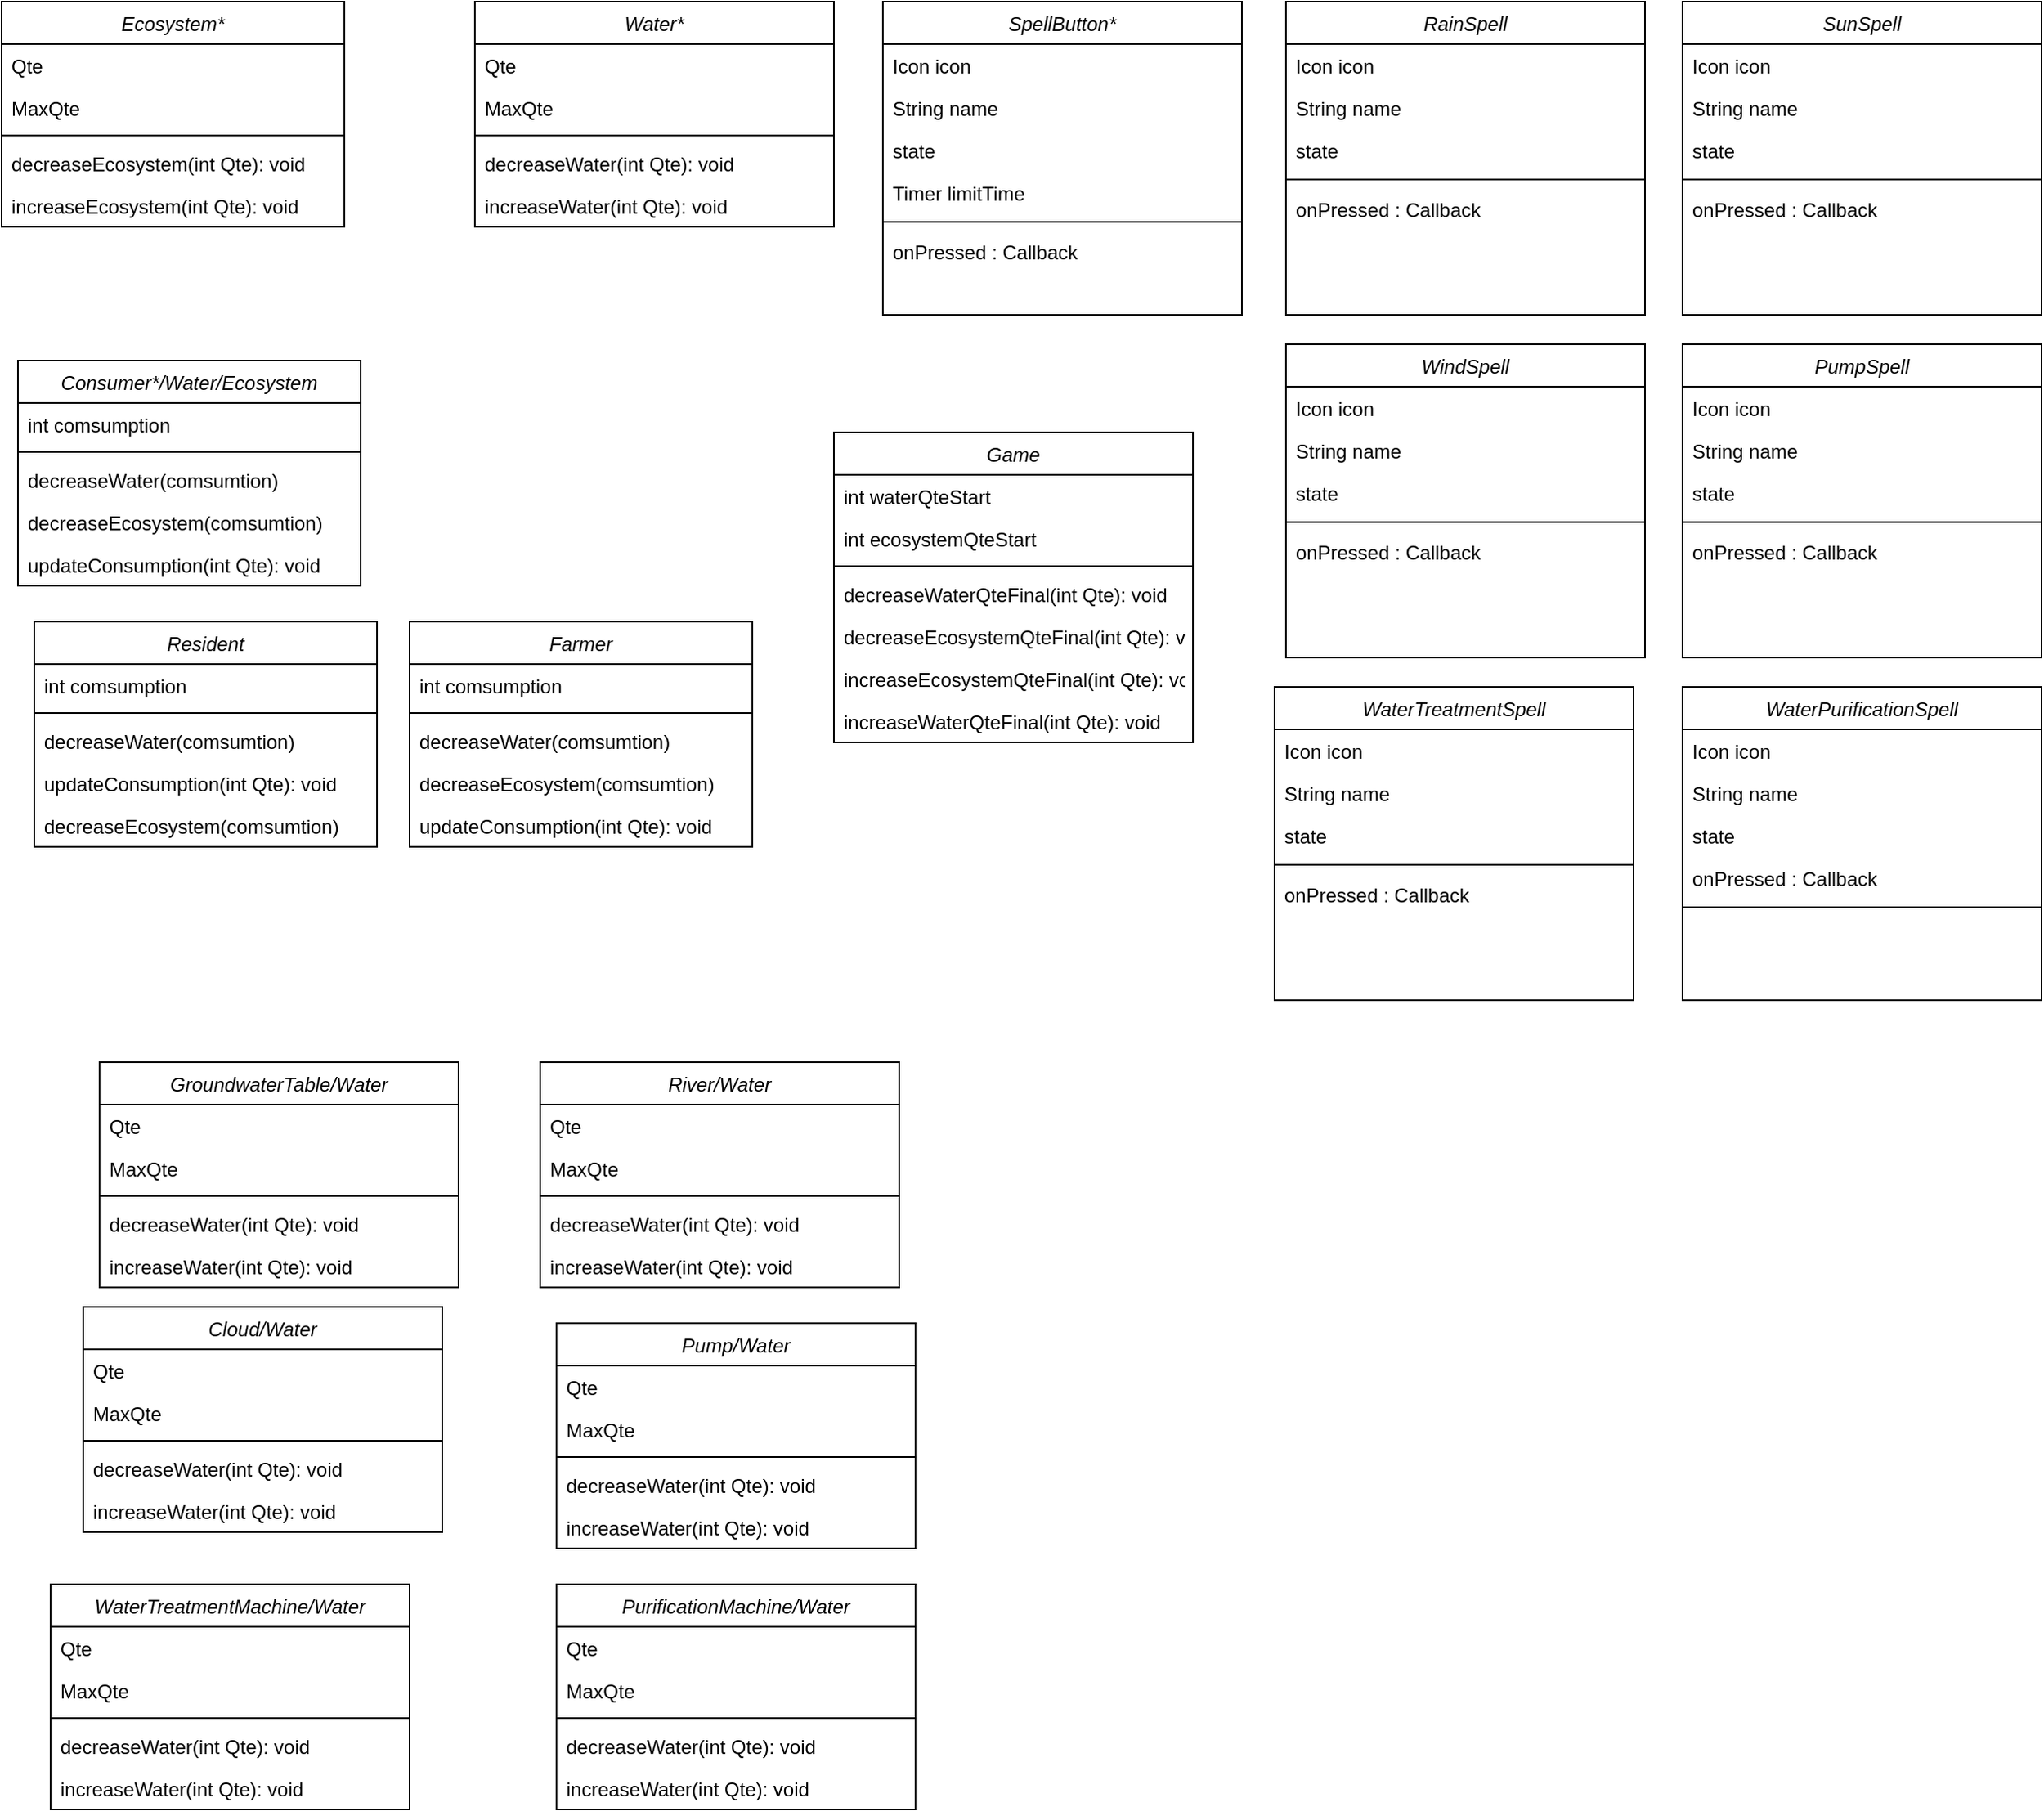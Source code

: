 <mxfile version="15.8.6" type="github">
  <diagram id="C5RBs43oDa-KdzZeNtuy" name="Page-1">
    <mxGraphModel dx="1422" dy="762" grid="1" gridSize="10" guides="1" tooltips="1" connect="1" arrows="1" fold="1" page="1" pageScale="1" pageWidth="827" pageHeight="1169" math="0" shadow="0">
      <root>
        <mxCell id="WIyWlLk6GJQsqaUBKTNV-0" />
        <mxCell id="WIyWlLk6GJQsqaUBKTNV-1" parent="WIyWlLk6GJQsqaUBKTNV-0" />
        <mxCell id="zkfFHV4jXpPFQw0GAbJ--0" value="Ecosystem*" style="swimlane;fontStyle=2;align=center;verticalAlign=top;childLayout=stackLayout;horizontal=1;startSize=26;horizontalStack=0;resizeParent=1;resizeLast=0;collapsible=1;marginBottom=0;rounded=0;shadow=0;strokeWidth=1;" parent="WIyWlLk6GJQsqaUBKTNV-1" vertex="1">
          <mxGeometry x="40" y="80" width="210" height="138" as="geometry">
            <mxRectangle x="230" y="140" width="160" height="26" as="alternateBounds" />
          </mxGeometry>
        </mxCell>
        <mxCell id="zkfFHV4jXpPFQw0GAbJ--1" value="Qte" style="text;align=left;verticalAlign=top;spacingLeft=4;spacingRight=4;overflow=hidden;rotatable=0;points=[[0,0.5],[1,0.5]];portConstraint=eastwest;" parent="zkfFHV4jXpPFQw0GAbJ--0" vertex="1">
          <mxGeometry y="26" width="210" height="26" as="geometry" />
        </mxCell>
        <mxCell id="zkfFHV4jXpPFQw0GAbJ--2" value="MaxQte" style="text;align=left;verticalAlign=top;spacingLeft=4;spacingRight=4;overflow=hidden;rotatable=0;points=[[0,0.5],[1,0.5]];portConstraint=eastwest;rounded=0;shadow=0;html=0;" parent="zkfFHV4jXpPFQw0GAbJ--0" vertex="1">
          <mxGeometry y="52" width="210" height="26" as="geometry" />
        </mxCell>
        <mxCell id="zkfFHV4jXpPFQw0GAbJ--4" value="" style="line;html=1;strokeWidth=1;align=left;verticalAlign=middle;spacingTop=-1;spacingLeft=3;spacingRight=3;rotatable=0;labelPosition=right;points=[];portConstraint=eastwest;" parent="zkfFHV4jXpPFQw0GAbJ--0" vertex="1">
          <mxGeometry y="78" width="210" height="8" as="geometry" />
        </mxCell>
        <mxCell id="zkfFHV4jXpPFQw0GAbJ--5" value="decreaseEcosystem(int Qte): void" style="text;align=left;verticalAlign=top;spacingLeft=4;spacingRight=4;overflow=hidden;rotatable=0;points=[[0,0.5],[1,0.5]];portConstraint=eastwest;" parent="zkfFHV4jXpPFQw0GAbJ--0" vertex="1">
          <mxGeometry y="86" width="210" height="26" as="geometry" />
        </mxCell>
        <mxCell id="nqEdvF_mnoYZQ2Jsdnw8-0" value="increaseEcosystem(int Qte): void" style="text;align=left;verticalAlign=top;spacingLeft=4;spacingRight=4;overflow=hidden;rotatable=0;points=[[0,0.5],[1,0.5]];portConstraint=eastwest;" parent="zkfFHV4jXpPFQw0GAbJ--0" vertex="1">
          <mxGeometry y="112" width="210" height="26" as="geometry" />
        </mxCell>
        <mxCell id="nqEdvF_mnoYZQ2Jsdnw8-1" value="Water*" style="swimlane;fontStyle=2;align=center;verticalAlign=top;childLayout=stackLayout;horizontal=1;startSize=26;horizontalStack=0;resizeParent=1;resizeLast=0;collapsible=1;marginBottom=0;rounded=0;shadow=0;strokeWidth=1;" parent="WIyWlLk6GJQsqaUBKTNV-1" vertex="1">
          <mxGeometry x="330" y="80" width="220" height="138" as="geometry">
            <mxRectangle x="230" y="140" width="160" height="26" as="alternateBounds" />
          </mxGeometry>
        </mxCell>
        <mxCell id="nqEdvF_mnoYZQ2Jsdnw8-2" value="Qte" style="text;align=left;verticalAlign=top;spacingLeft=4;spacingRight=4;overflow=hidden;rotatable=0;points=[[0,0.5],[1,0.5]];portConstraint=eastwest;" parent="nqEdvF_mnoYZQ2Jsdnw8-1" vertex="1">
          <mxGeometry y="26" width="220" height="26" as="geometry" />
        </mxCell>
        <mxCell id="nqEdvF_mnoYZQ2Jsdnw8-3" value="MaxQte" style="text;align=left;verticalAlign=top;spacingLeft=4;spacingRight=4;overflow=hidden;rotatable=0;points=[[0,0.5],[1,0.5]];portConstraint=eastwest;rounded=0;shadow=0;html=0;" parent="nqEdvF_mnoYZQ2Jsdnw8-1" vertex="1">
          <mxGeometry y="52" width="220" height="26" as="geometry" />
        </mxCell>
        <mxCell id="nqEdvF_mnoYZQ2Jsdnw8-4" value="" style="line;html=1;strokeWidth=1;align=left;verticalAlign=middle;spacingTop=-1;spacingLeft=3;spacingRight=3;rotatable=0;labelPosition=right;points=[];portConstraint=eastwest;" parent="nqEdvF_mnoYZQ2Jsdnw8-1" vertex="1">
          <mxGeometry y="78" width="220" height="8" as="geometry" />
        </mxCell>
        <mxCell id="nqEdvF_mnoYZQ2Jsdnw8-5" value="decreaseWater(int Qte): void" style="text;align=left;verticalAlign=top;spacingLeft=4;spacingRight=4;overflow=hidden;rotatable=0;points=[[0,0.5],[1,0.5]];portConstraint=eastwest;" parent="nqEdvF_mnoYZQ2Jsdnw8-1" vertex="1">
          <mxGeometry y="86" width="220" height="26" as="geometry" />
        </mxCell>
        <mxCell id="nqEdvF_mnoYZQ2Jsdnw8-6" value="increaseWater(int Qte): void" style="text;align=left;verticalAlign=top;spacingLeft=4;spacingRight=4;overflow=hidden;rotatable=0;points=[[0,0.5],[1,0.5]];portConstraint=eastwest;" parent="nqEdvF_mnoYZQ2Jsdnw8-1" vertex="1">
          <mxGeometry y="112" width="220" height="26" as="geometry" />
        </mxCell>
        <mxCell id="nqEdvF_mnoYZQ2Jsdnw8-7" value="SpellButton*" style="swimlane;fontStyle=2;align=center;verticalAlign=top;childLayout=stackLayout;horizontal=1;startSize=26;horizontalStack=0;resizeParent=1;resizeLast=0;collapsible=1;marginBottom=0;rounded=0;shadow=0;strokeWidth=1;" parent="WIyWlLk6GJQsqaUBKTNV-1" vertex="1">
          <mxGeometry x="580" y="80" width="220" height="192" as="geometry">
            <mxRectangle x="230" y="140" width="160" height="26" as="alternateBounds" />
          </mxGeometry>
        </mxCell>
        <mxCell id="nqEdvF_mnoYZQ2Jsdnw8-8" value="Icon icon" style="text;align=left;verticalAlign=top;spacingLeft=4;spacingRight=4;overflow=hidden;rotatable=0;points=[[0,0.5],[1,0.5]];portConstraint=eastwest;" parent="nqEdvF_mnoYZQ2Jsdnw8-7" vertex="1">
          <mxGeometry y="26" width="220" height="26" as="geometry" />
        </mxCell>
        <mxCell id="nqEdvF_mnoYZQ2Jsdnw8-9" value="String name" style="text;align=left;verticalAlign=top;spacingLeft=4;spacingRight=4;overflow=hidden;rotatable=0;points=[[0,0.5],[1,0.5]];portConstraint=eastwest;rounded=0;shadow=0;html=0;" parent="nqEdvF_mnoYZQ2Jsdnw8-7" vertex="1">
          <mxGeometry y="52" width="220" height="26" as="geometry" />
        </mxCell>
        <mxCell id="nqEdvF_mnoYZQ2Jsdnw8-14" value="state" style="text;align=left;verticalAlign=top;spacingLeft=4;spacingRight=4;overflow=hidden;rotatable=0;points=[[0,0.5],[1,0.5]];portConstraint=eastwest;rounded=0;shadow=0;html=0;" parent="nqEdvF_mnoYZQ2Jsdnw8-7" vertex="1">
          <mxGeometry y="78" width="220" height="26" as="geometry" />
        </mxCell>
        <mxCell id="oT5pL29yHz4cGsbpl9JI-1" value="Timer limitTime" style="text;align=left;verticalAlign=top;spacingLeft=4;spacingRight=4;overflow=hidden;rotatable=0;points=[[0,0.5],[1,0.5]];portConstraint=eastwest;rounded=0;shadow=0;html=0;" parent="nqEdvF_mnoYZQ2Jsdnw8-7" vertex="1">
          <mxGeometry y="104" width="220" height="26" as="geometry" />
        </mxCell>
        <mxCell id="nqEdvF_mnoYZQ2Jsdnw8-10" value="" style="line;html=1;strokeWidth=1;align=left;verticalAlign=middle;spacingTop=-1;spacingLeft=3;spacingRight=3;rotatable=0;labelPosition=right;points=[];portConstraint=eastwest;" parent="nqEdvF_mnoYZQ2Jsdnw8-7" vertex="1">
          <mxGeometry y="130" width="220" height="10" as="geometry" />
        </mxCell>
        <mxCell id="nqEdvF_mnoYZQ2Jsdnw8-13" value="onPressed : Callback" style="text;align=left;verticalAlign=top;spacingLeft=4;spacingRight=4;overflow=hidden;rotatable=0;points=[[0,0.5],[1,0.5]];portConstraint=eastwest;rounded=0;shadow=0;html=0;" parent="nqEdvF_mnoYZQ2Jsdnw8-7" vertex="1">
          <mxGeometry y="140" width="220" height="26" as="geometry" />
        </mxCell>
        <mxCell id="nqEdvF_mnoYZQ2Jsdnw8-15" value="RainSpell" style="swimlane;fontStyle=2;align=center;verticalAlign=top;childLayout=stackLayout;horizontal=1;startSize=26;horizontalStack=0;resizeParent=1;resizeLast=0;collapsible=1;marginBottom=0;rounded=0;shadow=0;strokeWidth=1;" parent="WIyWlLk6GJQsqaUBKTNV-1" vertex="1">
          <mxGeometry x="827" y="80" width="220" height="192" as="geometry">
            <mxRectangle x="230" y="140" width="160" height="26" as="alternateBounds" />
          </mxGeometry>
        </mxCell>
        <mxCell id="nqEdvF_mnoYZQ2Jsdnw8-16" value="Icon icon" style="text;align=left;verticalAlign=top;spacingLeft=4;spacingRight=4;overflow=hidden;rotatable=0;points=[[0,0.5],[1,0.5]];portConstraint=eastwest;" parent="nqEdvF_mnoYZQ2Jsdnw8-15" vertex="1">
          <mxGeometry y="26" width="220" height="26" as="geometry" />
        </mxCell>
        <mxCell id="nqEdvF_mnoYZQ2Jsdnw8-17" value="String name" style="text;align=left;verticalAlign=top;spacingLeft=4;spacingRight=4;overflow=hidden;rotatable=0;points=[[0,0.5],[1,0.5]];portConstraint=eastwest;rounded=0;shadow=0;html=0;" parent="nqEdvF_mnoYZQ2Jsdnw8-15" vertex="1">
          <mxGeometry y="52" width="220" height="26" as="geometry" />
        </mxCell>
        <mxCell id="nqEdvF_mnoYZQ2Jsdnw8-19" value="state" style="text;align=left;verticalAlign=top;spacingLeft=4;spacingRight=4;overflow=hidden;rotatable=0;points=[[0,0.5],[1,0.5]];portConstraint=eastwest;rounded=0;shadow=0;html=0;" parent="nqEdvF_mnoYZQ2Jsdnw8-15" vertex="1">
          <mxGeometry y="78" width="220" height="26" as="geometry" />
        </mxCell>
        <mxCell id="nqEdvF_mnoYZQ2Jsdnw8-20" value="" style="line;html=1;strokeWidth=1;align=left;verticalAlign=middle;spacingTop=-1;spacingLeft=3;spacingRight=3;rotatable=0;labelPosition=right;points=[];portConstraint=eastwest;" parent="nqEdvF_mnoYZQ2Jsdnw8-15" vertex="1">
          <mxGeometry y="104" width="220" height="10" as="geometry" />
        </mxCell>
        <mxCell id="nqEdvF_mnoYZQ2Jsdnw8-23" value="onPressed : Callback" style="text;align=left;verticalAlign=top;spacingLeft=4;spacingRight=4;overflow=hidden;rotatable=0;points=[[0,0.5],[1,0.5]];portConstraint=eastwest;rounded=0;shadow=0;html=0;" parent="nqEdvF_mnoYZQ2Jsdnw8-15" vertex="1">
          <mxGeometry y="114" width="220" height="26" as="geometry" />
        </mxCell>
        <mxCell id="nqEdvF_mnoYZQ2Jsdnw8-24" value="SunSpell" style="swimlane;fontStyle=2;align=center;verticalAlign=top;childLayout=stackLayout;horizontal=1;startSize=26;horizontalStack=0;resizeParent=1;resizeLast=0;collapsible=1;marginBottom=0;rounded=0;shadow=0;strokeWidth=1;" parent="WIyWlLk6GJQsqaUBKTNV-1" vertex="1">
          <mxGeometry x="1070" y="80" width="220" height="192" as="geometry">
            <mxRectangle x="230" y="140" width="160" height="26" as="alternateBounds" />
          </mxGeometry>
        </mxCell>
        <mxCell id="nqEdvF_mnoYZQ2Jsdnw8-25" value="Icon icon" style="text;align=left;verticalAlign=top;spacingLeft=4;spacingRight=4;overflow=hidden;rotatable=0;points=[[0,0.5],[1,0.5]];portConstraint=eastwest;" parent="nqEdvF_mnoYZQ2Jsdnw8-24" vertex="1">
          <mxGeometry y="26" width="220" height="26" as="geometry" />
        </mxCell>
        <mxCell id="nqEdvF_mnoYZQ2Jsdnw8-26" value="String name" style="text;align=left;verticalAlign=top;spacingLeft=4;spacingRight=4;overflow=hidden;rotatable=0;points=[[0,0.5],[1,0.5]];portConstraint=eastwest;rounded=0;shadow=0;html=0;" parent="nqEdvF_mnoYZQ2Jsdnw8-24" vertex="1">
          <mxGeometry y="52" width="220" height="26" as="geometry" />
        </mxCell>
        <mxCell id="nqEdvF_mnoYZQ2Jsdnw8-27" value="state" style="text;align=left;verticalAlign=top;spacingLeft=4;spacingRight=4;overflow=hidden;rotatable=0;points=[[0,0.5],[1,0.5]];portConstraint=eastwest;rounded=0;shadow=0;html=0;" parent="nqEdvF_mnoYZQ2Jsdnw8-24" vertex="1">
          <mxGeometry y="78" width="220" height="26" as="geometry" />
        </mxCell>
        <mxCell id="nqEdvF_mnoYZQ2Jsdnw8-28" value="" style="line;html=1;strokeWidth=1;align=left;verticalAlign=middle;spacingTop=-1;spacingLeft=3;spacingRight=3;rotatable=0;labelPosition=right;points=[];portConstraint=eastwest;" parent="nqEdvF_mnoYZQ2Jsdnw8-24" vertex="1">
          <mxGeometry y="104" width="220" height="10" as="geometry" />
        </mxCell>
        <mxCell id="nqEdvF_mnoYZQ2Jsdnw8-29" value="onPressed : Callback" style="text;align=left;verticalAlign=top;spacingLeft=4;spacingRight=4;overflow=hidden;rotatable=0;points=[[0,0.5],[1,0.5]];portConstraint=eastwest;rounded=0;shadow=0;html=0;" parent="nqEdvF_mnoYZQ2Jsdnw8-24" vertex="1">
          <mxGeometry y="114" width="220" height="26" as="geometry" />
        </mxCell>
        <mxCell id="nqEdvF_mnoYZQ2Jsdnw8-30" value="WindSpell" style="swimlane;fontStyle=2;align=center;verticalAlign=top;childLayout=stackLayout;horizontal=1;startSize=26;horizontalStack=0;resizeParent=1;resizeLast=0;collapsible=1;marginBottom=0;rounded=0;shadow=0;strokeWidth=1;" parent="WIyWlLk6GJQsqaUBKTNV-1" vertex="1">
          <mxGeometry x="827" y="290" width="220" height="192" as="geometry">
            <mxRectangle x="230" y="140" width="160" height="26" as="alternateBounds" />
          </mxGeometry>
        </mxCell>
        <mxCell id="nqEdvF_mnoYZQ2Jsdnw8-31" value="Icon icon" style="text;align=left;verticalAlign=top;spacingLeft=4;spacingRight=4;overflow=hidden;rotatable=0;points=[[0,0.5],[1,0.5]];portConstraint=eastwest;" parent="nqEdvF_mnoYZQ2Jsdnw8-30" vertex="1">
          <mxGeometry y="26" width="220" height="26" as="geometry" />
        </mxCell>
        <mxCell id="nqEdvF_mnoYZQ2Jsdnw8-32" value="String name" style="text;align=left;verticalAlign=top;spacingLeft=4;spacingRight=4;overflow=hidden;rotatable=0;points=[[0,0.5],[1,0.5]];portConstraint=eastwest;rounded=0;shadow=0;html=0;" parent="nqEdvF_mnoYZQ2Jsdnw8-30" vertex="1">
          <mxGeometry y="52" width="220" height="26" as="geometry" />
        </mxCell>
        <mxCell id="nqEdvF_mnoYZQ2Jsdnw8-33" value="state" style="text;align=left;verticalAlign=top;spacingLeft=4;spacingRight=4;overflow=hidden;rotatable=0;points=[[0,0.5],[1,0.5]];portConstraint=eastwest;rounded=0;shadow=0;html=0;" parent="nqEdvF_mnoYZQ2Jsdnw8-30" vertex="1">
          <mxGeometry y="78" width="220" height="26" as="geometry" />
        </mxCell>
        <mxCell id="nqEdvF_mnoYZQ2Jsdnw8-34" value="" style="line;html=1;strokeWidth=1;align=left;verticalAlign=middle;spacingTop=-1;spacingLeft=3;spacingRight=3;rotatable=0;labelPosition=right;points=[];portConstraint=eastwest;" parent="nqEdvF_mnoYZQ2Jsdnw8-30" vertex="1">
          <mxGeometry y="104" width="220" height="10" as="geometry" />
        </mxCell>
        <mxCell id="nqEdvF_mnoYZQ2Jsdnw8-35" value="onPressed : Callback" style="text;align=left;verticalAlign=top;spacingLeft=4;spacingRight=4;overflow=hidden;rotatable=0;points=[[0,0.5],[1,0.5]];portConstraint=eastwest;rounded=0;shadow=0;html=0;" parent="nqEdvF_mnoYZQ2Jsdnw8-30" vertex="1">
          <mxGeometry y="114" width="220" height="26" as="geometry" />
        </mxCell>
        <mxCell id="nqEdvF_mnoYZQ2Jsdnw8-36" value="PumpSpell" style="swimlane;fontStyle=2;align=center;verticalAlign=top;childLayout=stackLayout;horizontal=1;startSize=26;horizontalStack=0;resizeParent=1;resizeLast=0;collapsible=1;marginBottom=0;rounded=0;shadow=0;strokeWidth=1;" parent="WIyWlLk6GJQsqaUBKTNV-1" vertex="1">
          <mxGeometry x="1070" y="290" width="220" height="192" as="geometry">
            <mxRectangle x="230" y="140" width="160" height="26" as="alternateBounds" />
          </mxGeometry>
        </mxCell>
        <mxCell id="nqEdvF_mnoYZQ2Jsdnw8-37" value="Icon icon" style="text;align=left;verticalAlign=top;spacingLeft=4;spacingRight=4;overflow=hidden;rotatable=0;points=[[0,0.5],[1,0.5]];portConstraint=eastwest;" parent="nqEdvF_mnoYZQ2Jsdnw8-36" vertex="1">
          <mxGeometry y="26" width="220" height="26" as="geometry" />
        </mxCell>
        <mxCell id="nqEdvF_mnoYZQ2Jsdnw8-38" value="String name" style="text;align=left;verticalAlign=top;spacingLeft=4;spacingRight=4;overflow=hidden;rotatable=0;points=[[0,0.5],[1,0.5]];portConstraint=eastwest;rounded=0;shadow=0;html=0;" parent="nqEdvF_mnoYZQ2Jsdnw8-36" vertex="1">
          <mxGeometry y="52" width="220" height="26" as="geometry" />
        </mxCell>
        <mxCell id="nqEdvF_mnoYZQ2Jsdnw8-39" value="state" style="text;align=left;verticalAlign=top;spacingLeft=4;spacingRight=4;overflow=hidden;rotatable=0;points=[[0,0.5],[1,0.5]];portConstraint=eastwest;rounded=0;shadow=0;html=0;" parent="nqEdvF_mnoYZQ2Jsdnw8-36" vertex="1">
          <mxGeometry y="78" width="220" height="26" as="geometry" />
        </mxCell>
        <mxCell id="nqEdvF_mnoYZQ2Jsdnw8-40" value="" style="line;html=1;strokeWidth=1;align=left;verticalAlign=middle;spacingTop=-1;spacingLeft=3;spacingRight=3;rotatable=0;labelPosition=right;points=[];portConstraint=eastwest;" parent="nqEdvF_mnoYZQ2Jsdnw8-36" vertex="1">
          <mxGeometry y="104" width="220" height="10" as="geometry" />
        </mxCell>
        <mxCell id="nqEdvF_mnoYZQ2Jsdnw8-41" value="onPressed : Callback" style="text;align=left;verticalAlign=top;spacingLeft=4;spacingRight=4;overflow=hidden;rotatable=0;points=[[0,0.5],[1,0.5]];portConstraint=eastwest;rounded=0;shadow=0;html=0;" parent="nqEdvF_mnoYZQ2Jsdnw8-36" vertex="1">
          <mxGeometry y="114" width="220" height="26" as="geometry" />
        </mxCell>
        <mxCell id="nqEdvF_mnoYZQ2Jsdnw8-42" value="WaterTreatmentSpell" style="swimlane;fontStyle=2;align=center;verticalAlign=top;childLayout=stackLayout;horizontal=1;startSize=26;horizontalStack=0;resizeParent=1;resizeLast=0;collapsible=1;marginBottom=0;rounded=0;shadow=0;strokeWidth=1;" parent="WIyWlLk6GJQsqaUBKTNV-1" vertex="1">
          <mxGeometry x="820" y="500" width="220" height="192" as="geometry">
            <mxRectangle x="230" y="140" width="160" height="26" as="alternateBounds" />
          </mxGeometry>
        </mxCell>
        <mxCell id="nqEdvF_mnoYZQ2Jsdnw8-43" value="Icon icon" style="text;align=left;verticalAlign=top;spacingLeft=4;spacingRight=4;overflow=hidden;rotatable=0;points=[[0,0.5],[1,0.5]];portConstraint=eastwest;" parent="nqEdvF_mnoYZQ2Jsdnw8-42" vertex="1">
          <mxGeometry y="26" width="220" height="26" as="geometry" />
        </mxCell>
        <mxCell id="nqEdvF_mnoYZQ2Jsdnw8-44" value="String name" style="text;align=left;verticalAlign=top;spacingLeft=4;spacingRight=4;overflow=hidden;rotatable=0;points=[[0,0.5],[1,0.5]];portConstraint=eastwest;rounded=0;shadow=0;html=0;" parent="nqEdvF_mnoYZQ2Jsdnw8-42" vertex="1">
          <mxGeometry y="52" width="220" height="26" as="geometry" />
        </mxCell>
        <mxCell id="nqEdvF_mnoYZQ2Jsdnw8-45" value="state" style="text;align=left;verticalAlign=top;spacingLeft=4;spacingRight=4;overflow=hidden;rotatable=0;points=[[0,0.5],[1,0.5]];portConstraint=eastwest;rounded=0;shadow=0;html=0;" parent="nqEdvF_mnoYZQ2Jsdnw8-42" vertex="1">
          <mxGeometry y="78" width="220" height="26" as="geometry" />
        </mxCell>
        <mxCell id="nqEdvF_mnoYZQ2Jsdnw8-46" value="" style="line;html=1;strokeWidth=1;align=left;verticalAlign=middle;spacingTop=-1;spacingLeft=3;spacingRight=3;rotatable=0;labelPosition=right;points=[];portConstraint=eastwest;" parent="nqEdvF_mnoYZQ2Jsdnw8-42" vertex="1">
          <mxGeometry y="104" width="220" height="10" as="geometry" />
        </mxCell>
        <mxCell id="nqEdvF_mnoYZQ2Jsdnw8-47" value="onPressed : Callback" style="text;align=left;verticalAlign=top;spacingLeft=4;spacingRight=4;overflow=hidden;rotatable=0;points=[[0,0.5],[1,0.5]];portConstraint=eastwest;rounded=0;shadow=0;html=0;" parent="nqEdvF_mnoYZQ2Jsdnw8-42" vertex="1">
          <mxGeometry y="114" width="220" height="26" as="geometry" />
        </mxCell>
        <mxCell id="nqEdvF_mnoYZQ2Jsdnw8-48" value="WaterPurificationSpell" style="swimlane;fontStyle=2;align=center;verticalAlign=top;childLayout=stackLayout;horizontal=1;startSize=26;horizontalStack=0;resizeParent=1;resizeLast=0;collapsible=1;marginBottom=0;rounded=0;shadow=0;strokeWidth=1;" parent="WIyWlLk6GJQsqaUBKTNV-1" vertex="1">
          <mxGeometry x="1070" y="500" width="220" height="192" as="geometry">
            <mxRectangle x="230" y="140" width="160" height="26" as="alternateBounds" />
          </mxGeometry>
        </mxCell>
        <mxCell id="nqEdvF_mnoYZQ2Jsdnw8-49" value="Icon icon" style="text;align=left;verticalAlign=top;spacingLeft=4;spacingRight=4;overflow=hidden;rotatable=0;points=[[0,0.5],[1,0.5]];portConstraint=eastwest;" parent="nqEdvF_mnoYZQ2Jsdnw8-48" vertex="1">
          <mxGeometry y="26" width="220" height="26" as="geometry" />
        </mxCell>
        <mxCell id="nqEdvF_mnoYZQ2Jsdnw8-50" value="String name" style="text;align=left;verticalAlign=top;spacingLeft=4;spacingRight=4;overflow=hidden;rotatable=0;points=[[0,0.5],[1,0.5]];portConstraint=eastwest;rounded=0;shadow=0;html=0;" parent="nqEdvF_mnoYZQ2Jsdnw8-48" vertex="1">
          <mxGeometry y="52" width="220" height="26" as="geometry" />
        </mxCell>
        <mxCell id="nqEdvF_mnoYZQ2Jsdnw8-51" value="state" style="text;align=left;verticalAlign=top;spacingLeft=4;spacingRight=4;overflow=hidden;rotatable=0;points=[[0,0.5],[1,0.5]];portConstraint=eastwest;rounded=0;shadow=0;html=0;" parent="nqEdvF_mnoYZQ2Jsdnw8-48" vertex="1">
          <mxGeometry y="78" width="220" height="26" as="geometry" />
        </mxCell>
        <mxCell id="nqEdvF_mnoYZQ2Jsdnw8-53" value="onPressed : Callback" style="text;align=left;verticalAlign=top;spacingLeft=4;spacingRight=4;overflow=hidden;rotatable=0;points=[[0,0.5],[1,0.5]];portConstraint=eastwest;rounded=0;shadow=0;html=0;" parent="nqEdvF_mnoYZQ2Jsdnw8-48" vertex="1">
          <mxGeometry y="104" width="220" height="26" as="geometry" />
        </mxCell>
        <mxCell id="nqEdvF_mnoYZQ2Jsdnw8-52" value="" style="line;html=1;strokeWidth=1;align=left;verticalAlign=middle;spacingTop=-1;spacingLeft=3;spacingRight=3;rotatable=0;labelPosition=right;points=[];portConstraint=eastwest;" parent="nqEdvF_mnoYZQ2Jsdnw8-48" vertex="1">
          <mxGeometry y="130" width="220" height="10" as="geometry" />
        </mxCell>
        <mxCell id="nqEdvF_mnoYZQ2Jsdnw8-55" value="Farmer" style="swimlane;fontStyle=2;align=center;verticalAlign=top;childLayout=stackLayout;horizontal=1;startSize=26;horizontalStack=0;resizeParent=1;resizeLast=0;collapsible=1;marginBottom=0;rounded=0;shadow=0;strokeWidth=1;" parent="WIyWlLk6GJQsqaUBKTNV-1" vertex="1">
          <mxGeometry x="290" y="460" width="210" height="138" as="geometry">
            <mxRectangle x="230" y="140" width="160" height="26" as="alternateBounds" />
          </mxGeometry>
        </mxCell>
        <mxCell id="nqEdvF_mnoYZQ2Jsdnw8-56" value="int comsumption" style="text;align=left;verticalAlign=top;spacingLeft=4;spacingRight=4;overflow=hidden;rotatable=0;points=[[0,0.5],[1,0.5]];portConstraint=eastwest;" parent="nqEdvF_mnoYZQ2Jsdnw8-55" vertex="1">
          <mxGeometry y="26" width="210" height="26" as="geometry" />
        </mxCell>
        <mxCell id="nqEdvF_mnoYZQ2Jsdnw8-58" value="" style="line;html=1;strokeWidth=1;align=left;verticalAlign=middle;spacingTop=-1;spacingLeft=3;spacingRight=3;rotatable=0;labelPosition=right;points=[];portConstraint=eastwest;" parent="nqEdvF_mnoYZQ2Jsdnw8-55" vertex="1">
          <mxGeometry y="52" width="210" height="8" as="geometry" />
        </mxCell>
        <mxCell id="nqEdvF_mnoYZQ2Jsdnw8-80" value="decreaseWater(comsumtion)" style="text;align=left;verticalAlign=top;spacingLeft=4;spacingRight=4;overflow=hidden;rotatable=0;points=[[0,0.5],[1,0.5]];portConstraint=eastwest;" parent="nqEdvF_mnoYZQ2Jsdnw8-55" vertex="1">
          <mxGeometry y="60" width="210" height="26" as="geometry" />
        </mxCell>
        <mxCell id="nqEdvF_mnoYZQ2Jsdnw8-82" value="decreaseEcosystem(comsumtion)" style="text;align=left;verticalAlign=top;spacingLeft=4;spacingRight=4;overflow=hidden;rotatable=0;points=[[0,0.5],[1,0.5]];portConstraint=eastwest;" parent="nqEdvF_mnoYZQ2Jsdnw8-55" vertex="1">
          <mxGeometry y="86" width="210" height="26" as="geometry" />
        </mxCell>
        <mxCell id="nqEdvF_mnoYZQ2Jsdnw8-81" value="updateConsumption(int Qte): void" style="text;align=left;verticalAlign=top;spacingLeft=4;spacingRight=4;overflow=hidden;rotatable=0;points=[[0,0.5],[1,0.5]];portConstraint=eastwest;" parent="nqEdvF_mnoYZQ2Jsdnw8-55" vertex="1">
          <mxGeometry y="112" width="210" height="26" as="geometry" />
        </mxCell>
        <mxCell id="nqEdvF_mnoYZQ2Jsdnw8-61" value="Resident" style="swimlane;fontStyle=2;align=center;verticalAlign=top;childLayout=stackLayout;horizontal=1;startSize=26;horizontalStack=0;resizeParent=1;resizeLast=0;collapsible=1;marginBottom=0;rounded=0;shadow=0;strokeWidth=1;" parent="WIyWlLk6GJQsqaUBKTNV-1" vertex="1">
          <mxGeometry x="60" y="460" width="210" height="138" as="geometry">
            <mxRectangle x="230" y="140" width="160" height="26" as="alternateBounds" />
          </mxGeometry>
        </mxCell>
        <mxCell id="nqEdvF_mnoYZQ2Jsdnw8-62" value="int comsumption" style="text;align=left;verticalAlign=top;spacingLeft=4;spacingRight=4;overflow=hidden;rotatable=0;points=[[0,0.5],[1,0.5]];portConstraint=eastwest;" parent="nqEdvF_mnoYZQ2Jsdnw8-61" vertex="1">
          <mxGeometry y="26" width="210" height="26" as="geometry" />
        </mxCell>
        <mxCell id="nqEdvF_mnoYZQ2Jsdnw8-64" value="" style="line;html=1;strokeWidth=1;align=left;verticalAlign=middle;spacingTop=-1;spacingLeft=3;spacingRight=3;rotatable=0;labelPosition=right;points=[];portConstraint=eastwest;" parent="nqEdvF_mnoYZQ2Jsdnw8-61" vertex="1">
          <mxGeometry y="52" width="210" height="8" as="geometry" />
        </mxCell>
        <mxCell id="nqEdvF_mnoYZQ2Jsdnw8-77" value="decreaseWater(comsumtion)" style="text;align=left;verticalAlign=top;spacingLeft=4;spacingRight=4;overflow=hidden;rotatable=0;points=[[0,0.5],[1,0.5]];portConstraint=eastwest;" parent="nqEdvF_mnoYZQ2Jsdnw8-61" vertex="1">
          <mxGeometry y="60" width="210" height="26" as="geometry" />
        </mxCell>
        <mxCell id="nqEdvF_mnoYZQ2Jsdnw8-79" value="updateConsumption(int Qte): void" style="text;align=left;verticalAlign=top;spacingLeft=4;spacingRight=4;overflow=hidden;rotatable=0;points=[[0,0.5],[1,0.5]];portConstraint=eastwest;" parent="nqEdvF_mnoYZQ2Jsdnw8-61" vertex="1">
          <mxGeometry y="86" width="210" height="26" as="geometry" />
        </mxCell>
        <mxCell id="nqEdvF_mnoYZQ2Jsdnw8-78" value="decreaseEcosystem(comsumtion)" style="text;align=left;verticalAlign=top;spacingLeft=4;spacingRight=4;overflow=hidden;rotatable=0;points=[[0,0.5],[1,0.5]];portConstraint=eastwest;" parent="nqEdvF_mnoYZQ2Jsdnw8-61" vertex="1">
          <mxGeometry y="112" width="210" height="26" as="geometry" />
        </mxCell>
        <mxCell id="nqEdvF_mnoYZQ2Jsdnw8-70" value="Consumer*/Water/Ecosystem" style="swimlane;fontStyle=2;align=center;verticalAlign=top;childLayout=stackLayout;horizontal=1;startSize=26;horizontalStack=0;resizeParent=1;resizeLast=0;collapsible=1;marginBottom=0;rounded=0;shadow=0;strokeWidth=1;" parent="WIyWlLk6GJQsqaUBKTNV-1" vertex="1">
          <mxGeometry x="50" y="300" width="210" height="138" as="geometry">
            <mxRectangle x="230" y="140" width="160" height="26" as="alternateBounds" />
          </mxGeometry>
        </mxCell>
        <mxCell id="nqEdvF_mnoYZQ2Jsdnw8-71" value="int comsumption" style="text;align=left;verticalAlign=top;spacingLeft=4;spacingRight=4;overflow=hidden;rotatable=0;points=[[0,0.5],[1,0.5]];portConstraint=eastwest;" parent="nqEdvF_mnoYZQ2Jsdnw8-70" vertex="1">
          <mxGeometry y="26" width="210" height="26" as="geometry" />
        </mxCell>
        <mxCell id="nqEdvF_mnoYZQ2Jsdnw8-72" value="" style="line;html=1;strokeWidth=1;align=left;verticalAlign=middle;spacingTop=-1;spacingLeft=3;spacingRight=3;rotatable=0;labelPosition=right;points=[];portConstraint=eastwest;" parent="nqEdvF_mnoYZQ2Jsdnw8-70" vertex="1">
          <mxGeometry y="52" width="210" height="8" as="geometry" />
        </mxCell>
        <mxCell id="nqEdvF_mnoYZQ2Jsdnw8-73" value="decreaseWater(comsumtion)" style="text;align=left;verticalAlign=top;spacingLeft=4;spacingRight=4;overflow=hidden;rotatable=0;points=[[0,0.5],[1,0.5]];portConstraint=eastwest;" parent="nqEdvF_mnoYZQ2Jsdnw8-70" vertex="1">
          <mxGeometry y="60" width="210" height="26" as="geometry" />
        </mxCell>
        <mxCell id="nqEdvF_mnoYZQ2Jsdnw8-76" value="decreaseEcosystem(comsumtion)" style="text;align=left;verticalAlign=top;spacingLeft=4;spacingRight=4;overflow=hidden;rotatable=0;points=[[0,0.5],[1,0.5]];portConstraint=eastwest;" parent="nqEdvF_mnoYZQ2Jsdnw8-70" vertex="1">
          <mxGeometry y="86" width="210" height="26" as="geometry" />
        </mxCell>
        <mxCell id="nqEdvF_mnoYZQ2Jsdnw8-75" value="updateConsumption(int Qte): void" style="text;align=left;verticalAlign=top;spacingLeft=4;spacingRight=4;overflow=hidden;rotatable=0;points=[[0,0.5],[1,0.5]];portConstraint=eastwest;" parent="nqEdvF_mnoYZQ2Jsdnw8-70" vertex="1">
          <mxGeometry y="112" width="210" height="26" as="geometry" />
        </mxCell>
        <mxCell id="nqEdvF_mnoYZQ2Jsdnw8-83" value="GroundwaterTable/Water" style="swimlane;fontStyle=2;align=center;verticalAlign=top;childLayout=stackLayout;horizontal=1;startSize=26;horizontalStack=0;resizeParent=1;resizeLast=0;collapsible=1;marginBottom=0;rounded=0;shadow=0;strokeWidth=1;" parent="WIyWlLk6GJQsqaUBKTNV-1" vertex="1">
          <mxGeometry x="100" y="730" width="220" height="138" as="geometry">
            <mxRectangle x="230" y="140" width="160" height="26" as="alternateBounds" />
          </mxGeometry>
        </mxCell>
        <mxCell id="nqEdvF_mnoYZQ2Jsdnw8-84" value="Qte" style="text;align=left;verticalAlign=top;spacingLeft=4;spacingRight=4;overflow=hidden;rotatable=0;points=[[0,0.5],[1,0.5]];portConstraint=eastwest;" parent="nqEdvF_mnoYZQ2Jsdnw8-83" vertex="1">
          <mxGeometry y="26" width="220" height="26" as="geometry" />
        </mxCell>
        <mxCell id="nqEdvF_mnoYZQ2Jsdnw8-85" value="MaxQte" style="text;align=left;verticalAlign=top;spacingLeft=4;spacingRight=4;overflow=hidden;rotatable=0;points=[[0,0.5],[1,0.5]];portConstraint=eastwest;rounded=0;shadow=0;html=0;" parent="nqEdvF_mnoYZQ2Jsdnw8-83" vertex="1">
          <mxGeometry y="52" width="220" height="26" as="geometry" />
        </mxCell>
        <mxCell id="nqEdvF_mnoYZQ2Jsdnw8-86" value="" style="line;html=1;strokeWidth=1;align=left;verticalAlign=middle;spacingTop=-1;spacingLeft=3;spacingRight=3;rotatable=0;labelPosition=right;points=[];portConstraint=eastwest;" parent="nqEdvF_mnoYZQ2Jsdnw8-83" vertex="1">
          <mxGeometry y="78" width="220" height="8" as="geometry" />
        </mxCell>
        <mxCell id="nqEdvF_mnoYZQ2Jsdnw8-87" value="decreaseWater(int Qte): void" style="text;align=left;verticalAlign=top;spacingLeft=4;spacingRight=4;overflow=hidden;rotatable=0;points=[[0,0.5],[1,0.5]];portConstraint=eastwest;" parent="nqEdvF_mnoYZQ2Jsdnw8-83" vertex="1">
          <mxGeometry y="86" width="220" height="26" as="geometry" />
        </mxCell>
        <mxCell id="nqEdvF_mnoYZQ2Jsdnw8-88" value="increaseWater(int Qte): void" style="text;align=left;verticalAlign=top;spacingLeft=4;spacingRight=4;overflow=hidden;rotatable=0;points=[[0,0.5],[1,0.5]];portConstraint=eastwest;" parent="nqEdvF_mnoYZQ2Jsdnw8-83" vertex="1">
          <mxGeometry y="112" width="220" height="26" as="geometry" />
        </mxCell>
        <mxCell id="nqEdvF_mnoYZQ2Jsdnw8-89" value="River/Water" style="swimlane;fontStyle=2;align=center;verticalAlign=top;childLayout=stackLayout;horizontal=1;startSize=26;horizontalStack=0;resizeParent=1;resizeLast=0;collapsible=1;marginBottom=0;rounded=0;shadow=0;strokeWidth=1;" parent="WIyWlLk6GJQsqaUBKTNV-1" vertex="1">
          <mxGeometry x="370" y="730" width="220" height="138" as="geometry">
            <mxRectangle x="230" y="140" width="160" height="26" as="alternateBounds" />
          </mxGeometry>
        </mxCell>
        <mxCell id="nqEdvF_mnoYZQ2Jsdnw8-90" value="Qte" style="text;align=left;verticalAlign=top;spacingLeft=4;spacingRight=4;overflow=hidden;rotatable=0;points=[[0,0.5],[1,0.5]];portConstraint=eastwest;" parent="nqEdvF_mnoYZQ2Jsdnw8-89" vertex="1">
          <mxGeometry y="26" width="220" height="26" as="geometry" />
        </mxCell>
        <mxCell id="nqEdvF_mnoYZQ2Jsdnw8-91" value="MaxQte" style="text;align=left;verticalAlign=top;spacingLeft=4;spacingRight=4;overflow=hidden;rotatable=0;points=[[0,0.5],[1,0.5]];portConstraint=eastwest;rounded=0;shadow=0;html=0;" parent="nqEdvF_mnoYZQ2Jsdnw8-89" vertex="1">
          <mxGeometry y="52" width="220" height="26" as="geometry" />
        </mxCell>
        <mxCell id="nqEdvF_mnoYZQ2Jsdnw8-92" value="" style="line;html=1;strokeWidth=1;align=left;verticalAlign=middle;spacingTop=-1;spacingLeft=3;spacingRight=3;rotatable=0;labelPosition=right;points=[];portConstraint=eastwest;" parent="nqEdvF_mnoYZQ2Jsdnw8-89" vertex="1">
          <mxGeometry y="78" width="220" height="8" as="geometry" />
        </mxCell>
        <mxCell id="nqEdvF_mnoYZQ2Jsdnw8-93" value="decreaseWater(int Qte): void" style="text;align=left;verticalAlign=top;spacingLeft=4;spacingRight=4;overflow=hidden;rotatable=0;points=[[0,0.5],[1,0.5]];portConstraint=eastwest;" parent="nqEdvF_mnoYZQ2Jsdnw8-89" vertex="1">
          <mxGeometry y="86" width="220" height="26" as="geometry" />
        </mxCell>
        <mxCell id="nqEdvF_mnoYZQ2Jsdnw8-94" value="increaseWater(int Qte): void" style="text;align=left;verticalAlign=top;spacingLeft=4;spacingRight=4;overflow=hidden;rotatable=0;points=[[0,0.5],[1,0.5]];portConstraint=eastwest;" parent="nqEdvF_mnoYZQ2Jsdnw8-89" vertex="1">
          <mxGeometry y="112" width="220" height="26" as="geometry" />
        </mxCell>
        <mxCell id="nqEdvF_mnoYZQ2Jsdnw8-95" value="Cloud/Water" style="swimlane;fontStyle=2;align=center;verticalAlign=top;childLayout=stackLayout;horizontal=1;startSize=26;horizontalStack=0;resizeParent=1;resizeLast=0;collapsible=1;marginBottom=0;rounded=0;shadow=0;strokeWidth=1;" parent="WIyWlLk6GJQsqaUBKTNV-1" vertex="1">
          <mxGeometry x="90" y="880" width="220" height="138" as="geometry">
            <mxRectangle x="230" y="140" width="160" height="26" as="alternateBounds" />
          </mxGeometry>
        </mxCell>
        <mxCell id="nqEdvF_mnoYZQ2Jsdnw8-96" value="Qte" style="text;align=left;verticalAlign=top;spacingLeft=4;spacingRight=4;overflow=hidden;rotatable=0;points=[[0,0.5],[1,0.5]];portConstraint=eastwest;" parent="nqEdvF_mnoYZQ2Jsdnw8-95" vertex="1">
          <mxGeometry y="26" width="220" height="26" as="geometry" />
        </mxCell>
        <mxCell id="nqEdvF_mnoYZQ2Jsdnw8-97" value="MaxQte" style="text;align=left;verticalAlign=top;spacingLeft=4;spacingRight=4;overflow=hidden;rotatable=0;points=[[0,0.5],[1,0.5]];portConstraint=eastwest;rounded=0;shadow=0;html=0;" parent="nqEdvF_mnoYZQ2Jsdnw8-95" vertex="1">
          <mxGeometry y="52" width="220" height="26" as="geometry" />
        </mxCell>
        <mxCell id="nqEdvF_mnoYZQ2Jsdnw8-98" value="" style="line;html=1;strokeWidth=1;align=left;verticalAlign=middle;spacingTop=-1;spacingLeft=3;spacingRight=3;rotatable=0;labelPosition=right;points=[];portConstraint=eastwest;" parent="nqEdvF_mnoYZQ2Jsdnw8-95" vertex="1">
          <mxGeometry y="78" width="220" height="8" as="geometry" />
        </mxCell>
        <mxCell id="nqEdvF_mnoYZQ2Jsdnw8-99" value="decreaseWater(int Qte): void" style="text;align=left;verticalAlign=top;spacingLeft=4;spacingRight=4;overflow=hidden;rotatable=0;points=[[0,0.5],[1,0.5]];portConstraint=eastwest;" parent="nqEdvF_mnoYZQ2Jsdnw8-95" vertex="1">
          <mxGeometry y="86" width="220" height="26" as="geometry" />
        </mxCell>
        <mxCell id="nqEdvF_mnoYZQ2Jsdnw8-100" value="increaseWater(int Qte): void" style="text;align=left;verticalAlign=top;spacingLeft=4;spacingRight=4;overflow=hidden;rotatable=0;points=[[0,0.5],[1,0.5]];portConstraint=eastwest;" parent="nqEdvF_mnoYZQ2Jsdnw8-95" vertex="1">
          <mxGeometry y="112" width="220" height="26" as="geometry" />
        </mxCell>
        <mxCell id="nqEdvF_mnoYZQ2Jsdnw8-107" value="Pump/Water" style="swimlane;fontStyle=2;align=center;verticalAlign=top;childLayout=stackLayout;horizontal=1;startSize=26;horizontalStack=0;resizeParent=1;resizeLast=0;collapsible=1;marginBottom=0;rounded=0;shadow=0;strokeWidth=1;" parent="WIyWlLk6GJQsqaUBKTNV-1" vertex="1">
          <mxGeometry x="380" y="890" width="220" height="138" as="geometry">
            <mxRectangle x="230" y="140" width="160" height="26" as="alternateBounds" />
          </mxGeometry>
        </mxCell>
        <mxCell id="nqEdvF_mnoYZQ2Jsdnw8-108" value="Qte" style="text;align=left;verticalAlign=top;spacingLeft=4;spacingRight=4;overflow=hidden;rotatable=0;points=[[0,0.5],[1,0.5]];portConstraint=eastwest;" parent="nqEdvF_mnoYZQ2Jsdnw8-107" vertex="1">
          <mxGeometry y="26" width="220" height="26" as="geometry" />
        </mxCell>
        <mxCell id="nqEdvF_mnoYZQ2Jsdnw8-109" value="MaxQte" style="text;align=left;verticalAlign=top;spacingLeft=4;spacingRight=4;overflow=hidden;rotatable=0;points=[[0,0.5],[1,0.5]];portConstraint=eastwest;rounded=0;shadow=0;html=0;" parent="nqEdvF_mnoYZQ2Jsdnw8-107" vertex="1">
          <mxGeometry y="52" width="220" height="26" as="geometry" />
        </mxCell>
        <mxCell id="nqEdvF_mnoYZQ2Jsdnw8-110" value="" style="line;html=1;strokeWidth=1;align=left;verticalAlign=middle;spacingTop=-1;spacingLeft=3;spacingRight=3;rotatable=0;labelPosition=right;points=[];portConstraint=eastwest;" parent="nqEdvF_mnoYZQ2Jsdnw8-107" vertex="1">
          <mxGeometry y="78" width="220" height="8" as="geometry" />
        </mxCell>
        <mxCell id="nqEdvF_mnoYZQ2Jsdnw8-111" value="decreaseWater(int Qte): void" style="text;align=left;verticalAlign=top;spacingLeft=4;spacingRight=4;overflow=hidden;rotatable=0;points=[[0,0.5],[1,0.5]];portConstraint=eastwest;" parent="nqEdvF_mnoYZQ2Jsdnw8-107" vertex="1">
          <mxGeometry y="86" width="220" height="26" as="geometry" />
        </mxCell>
        <mxCell id="nqEdvF_mnoYZQ2Jsdnw8-112" value="increaseWater(int Qte): void" style="text;align=left;verticalAlign=top;spacingLeft=4;spacingRight=4;overflow=hidden;rotatable=0;points=[[0,0.5],[1,0.5]];portConstraint=eastwest;" parent="nqEdvF_mnoYZQ2Jsdnw8-107" vertex="1">
          <mxGeometry y="112" width="220" height="26" as="geometry" />
        </mxCell>
        <mxCell id="nqEdvF_mnoYZQ2Jsdnw8-113" value="PurificationMachine/Water" style="swimlane;fontStyle=2;align=center;verticalAlign=top;childLayout=stackLayout;horizontal=1;startSize=26;horizontalStack=0;resizeParent=1;resizeLast=0;collapsible=1;marginBottom=0;rounded=0;shadow=0;strokeWidth=1;" parent="WIyWlLk6GJQsqaUBKTNV-1" vertex="1">
          <mxGeometry x="380" y="1050" width="220" height="138" as="geometry">
            <mxRectangle x="230" y="140" width="160" height="26" as="alternateBounds" />
          </mxGeometry>
        </mxCell>
        <mxCell id="nqEdvF_mnoYZQ2Jsdnw8-114" value="Qte" style="text;align=left;verticalAlign=top;spacingLeft=4;spacingRight=4;overflow=hidden;rotatable=0;points=[[0,0.5],[1,0.5]];portConstraint=eastwest;" parent="nqEdvF_mnoYZQ2Jsdnw8-113" vertex="1">
          <mxGeometry y="26" width="220" height="26" as="geometry" />
        </mxCell>
        <mxCell id="nqEdvF_mnoYZQ2Jsdnw8-115" value="MaxQte" style="text;align=left;verticalAlign=top;spacingLeft=4;spacingRight=4;overflow=hidden;rotatable=0;points=[[0,0.5],[1,0.5]];portConstraint=eastwest;rounded=0;shadow=0;html=0;" parent="nqEdvF_mnoYZQ2Jsdnw8-113" vertex="1">
          <mxGeometry y="52" width="220" height="26" as="geometry" />
        </mxCell>
        <mxCell id="nqEdvF_mnoYZQ2Jsdnw8-116" value="" style="line;html=1;strokeWidth=1;align=left;verticalAlign=middle;spacingTop=-1;spacingLeft=3;spacingRight=3;rotatable=0;labelPosition=right;points=[];portConstraint=eastwest;" parent="nqEdvF_mnoYZQ2Jsdnw8-113" vertex="1">
          <mxGeometry y="78" width="220" height="8" as="geometry" />
        </mxCell>
        <mxCell id="nqEdvF_mnoYZQ2Jsdnw8-117" value="decreaseWater(int Qte): void" style="text;align=left;verticalAlign=top;spacingLeft=4;spacingRight=4;overflow=hidden;rotatable=0;points=[[0,0.5],[1,0.5]];portConstraint=eastwest;" parent="nqEdvF_mnoYZQ2Jsdnw8-113" vertex="1">
          <mxGeometry y="86" width="220" height="26" as="geometry" />
        </mxCell>
        <mxCell id="nqEdvF_mnoYZQ2Jsdnw8-118" value="increaseWater(int Qte): void" style="text;align=left;verticalAlign=top;spacingLeft=4;spacingRight=4;overflow=hidden;rotatable=0;points=[[0,0.5],[1,0.5]];portConstraint=eastwest;" parent="nqEdvF_mnoYZQ2Jsdnw8-113" vertex="1">
          <mxGeometry y="112" width="220" height="26" as="geometry" />
        </mxCell>
        <mxCell id="nqEdvF_mnoYZQ2Jsdnw8-119" value="WaterTreatmentMachine/Water" style="swimlane;fontStyle=2;align=center;verticalAlign=top;childLayout=stackLayout;horizontal=1;startSize=26;horizontalStack=0;resizeParent=1;resizeLast=0;collapsible=1;marginBottom=0;rounded=0;shadow=0;strokeWidth=1;" parent="WIyWlLk6GJQsqaUBKTNV-1" vertex="1">
          <mxGeometry x="70" y="1050" width="220" height="138" as="geometry">
            <mxRectangle x="230" y="140" width="160" height="26" as="alternateBounds" />
          </mxGeometry>
        </mxCell>
        <mxCell id="nqEdvF_mnoYZQ2Jsdnw8-120" value="Qte" style="text;align=left;verticalAlign=top;spacingLeft=4;spacingRight=4;overflow=hidden;rotatable=0;points=[[0,0.5],[1,0.5]];portConstraint=eastwest;" parent="nqEdvF_mnoYZQ2Jsdnw8-119" vertex="1">
          <mxGeometry y="26" width="220" height="26" as="geometry" />
        </mxCell>
        <mxCell id="nqEdvF_mnoYZQ2Jsdnw8-121" value="MaxQte" style="text;align=left;verticalAlign=top;spacingLeft=4;spacingRight=4;overflow=hidden;rotatable=0;points=[[0,0.5],[1,0.5]];portConstraint=eastwest;rounded=0;shadow=0;html=0;" parent="nqEdvF_mnoYZQ2Jsdnw8-119" vertex="1">
          <mxGeometry y="52" width="220" height="26" as="geometry" />
        </mxCell>
        <mxCell id="nqEdvF_mnoYZQ2Jsdnw8-122" value="" style="line;html=1;strokeWidth=1;align=left;verticalAlign=middle;spacingTop=-1;spacingLeft=3;spacingRight=3;rotatable=0;labelPosition=right;points=[];portConstraint=eastwest;" parent="nqEdvF_mnoYZQ2Jsdnw8-119" vertex="1">
          <mxGeometry y="78" width="220" height="8" as="geometry" />
        </mxCell>
        <mxCell id="nqEdvF_mnoYZQ2Jsdnw8-123" value="decreaseWater(int Qte): void" style="text;align=left;verticalAlign=top;spacingLeft=4;spacingRight=4;overflow=hidden;rotatable=0;points=[[0,0.5],[1,0.5]];portConstraint=eastwest;" parent="nqEdvF_mnoYZQ2Jsdnw8-119" vertex="1">
          <mxGeometry y="86" width="220" height="26" as="geometry" />
        </mxCell>
        <mxCell id="nqEdvF_mnoYZQ2Jsdnw8-124" value="increaseWater(int Qte): void" style="text;align=left;verticalAlign=top;spacingLeft=4;spacingRight=4;overflow=hidden;rotatable=0;points=[[0,0.5],[1,0.5]];portConstraint=eastwest;" parent="nqEdvF_mnoYZQ2Jsdnw8-119" vertex="1">
          <mxGeometry y="112" width="220" height="26" as="geometry" />
        </mxCell>
        <mxCell id="7F7aq-ja9CW874Oi1hiZ-0" value="Game" style="swimlane;fontStyle=2;align=center;verticalAlign=top;childLayout=stackLayout;horizontal=1;startSize=26;horizontalStack=0;resizeParent=1;resizeLast=0;collapsible=1;marginBottom=0;rounded=0;shadow=0;strokeWidth=1;" vertex="1" parent="WIyWlLk6GJQsqaUBKTNV-1">
          <mxGeometry x="550" y="344" width="220" height="190" as="geometry">
            <mxRectangle x="230" y="140" width="160" height="26" as="alternateBounds" />
          </mxGeometry>
        </mxCell>
        <mxCell id="7F7aq-ja9CW874Oi1hiZ-1" value="int waterQteStart" style="text;align=left;verticalAlign=top;spacingLeft=4;spacingRight=4;overflow=hidden;rotatable=0;points=[[0,0.5],[1,0.5]];portConstraint=eastwest;" vertex="1" parent="7F7aq-ja9CW874Oi1hiZ-0">
          <mxGeometry y="26" width="220" height="26" as="geometry" />
        </mxCell>
        <mxCell id="7F7aq-ja9CW874Oi1hiZ-2" value="int ecosystemQteStart" style="text;align=left;verticalAlign=top;spacingLeft=4;spacingRight=4;overflow=hidden;rotatable=0;points=[[0,0.5],[1,0.5]];portConstraint=eastwest;rounded=0;shadow=0;html=0;" vertex="1" parent="7F7aq-ja9CW874Oi1hiZ-0">
          <mxGeometry y="52" width="220" height="26" as="geometry" />
        </mxCell>
        <mxCell id="7F7aq-ja9CW874Oi1hiZ-3" value="" style="line;html=1;strokeWidth=1;align=left;verticalAlign=middle;spacingTop=-1;spacingLeft=3;spacingRight=3;rotatable=0;labelPosition=right;points=[];portConstraint=eastwest;" vertex="1" parent="7F7aq-ja9CW874Oi1hiZ-0">
          <mxGeometry y="78" width="220" height="8" as="geometry" />
        </mxCell>
        <mxCell id="7F7aq-ja9CW874Oi1hiZ-4" value="decreaseWaterQteFinal(int Qte): void" style="text;align=left;verticalAlign=top;spacingLeft=4;spacingRight=4;overflow=hidden;rotatable=0;points=[[0,0.5],[1,0.5]];portConstraint=eastwest;" vertex="1" parent="7F7aq-ja9CW874Oi1hiZ-0">
          <mxGeometry y="86" width="220" height="26" as="geometry" />
        </mxCell>
        <mxCell id="7F7aq-ja9CW874Oi1hiZ-6" value="decreaseEcosystemQteFinal(int Qte): void" style="text;align=left;verticalAlign=top;spacingLeft=4;spacingRight=4;overflow=hidden;rotatable=0;points=[[0,0.5],[1,0.5]];portConstraint=eastwest;" vertex="1" parent="7F7aq-ja9CW874Oi1hiZ-0">
          <mxGeometry y="112" width="220" height="26" as="geometry" />
        </mxCell>
        <mxCell id="7F7aq-ja9CW874Oi1hiZ-7" value="increaseEcosystemQteFinal(int Qte): void" style="text;align=left;verticalAlign=top;spacingLeft=4;spacingRight=4;overflow=hidden;rotatable=0;points=[[0,0.5],[1,0.5]];portConstraint=eastwest;" vertex="1" parent="7F7aq-ja9CW874Oi1hiZ-0">
          <mxGeometry y="138" width="220" height="26" as="geometry" />
        </mxCell>
        <mxCell id="7F7aq-ja9CW874Oi1hiZ-8" value="increaseWaterQteFinal(int Qte): void" style="text;align=left;verticalAlign=top;spacingLeft=4;spacingRight=4;overflow=hidden;rotatable=0;points=[[0,0.5],[1,0.5]];portConstraint=eastwest;" vertex="1" parent="7F7aq-ja9CW874Oi1hiZ-0">
          <mxGeometry y="164" width="220" height="26" as="geometry" />
        </mxCell>
      </root>
    </mxGraphModel>
  </diagram>
</mxfile>
